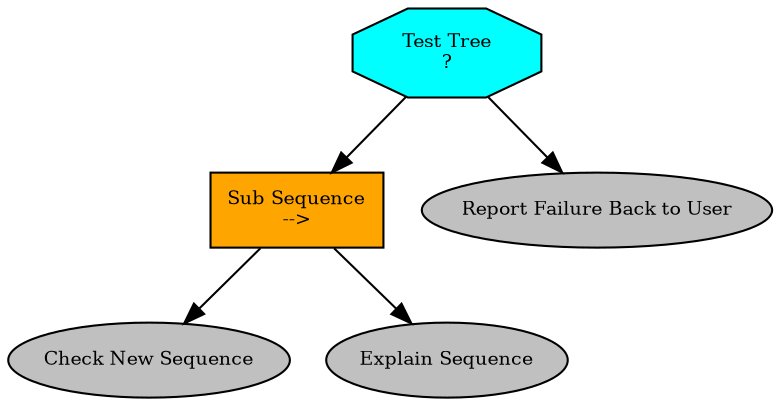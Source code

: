 digraph pastafarianism {
ordering=out;
graph [fontname="times-roman"];
node [fontname="times-roman"];
edge [fontname="times-roman"];
"Test Tree\n?" [fillcolor=cyan, fontcolor=black, fontsize=9, label="Test Tree\n?", shape=octagon, style=filled];
"Sub Sequence\n-->" [fillcolor=orange, fontcolor=black, fontsize=9, label="Sub Sequence\n-->", shape=box, style=filled];
"Test Tree\n?" -> "Sub Sequence\n-->";
"Check New Sequence" [fillcolor=gray, fontcolor=black, fontsize=9, label="Check New Sequence", shape=ellipse, style=filled];
"Sub Sequence\n-->" -> "Check New Sequence";
"Explain Sequence" [fillcolor=gray, fontcolor=black, fontsize=9, label="Explain Sequence", shape=ellipse, style=filled];
"Sub Sequence\n-->" -> "Explain Sequence";
"Report Failure Back to User" [fillcolor=gray, fontcolor=black, fontsize=9, label="Report Failure Back to User", shape=ellipse, style=filled];
"Test Tree\n?" -> "Report Failure Back to User";
}
